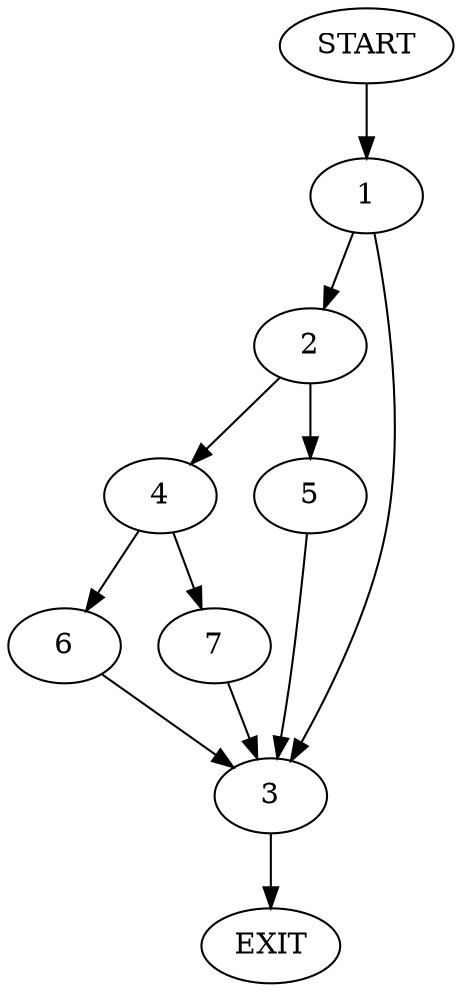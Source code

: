 digraph {
0 [label="START"]
8 [label="EXIT"]
0 -> 1
1 -> 2
1 -> 3
2 -> 4
2 -> 5
3 -> 8
5 -> 3
4 -> 6
4 -> 7
6 -> 3
7 -> 3
}
